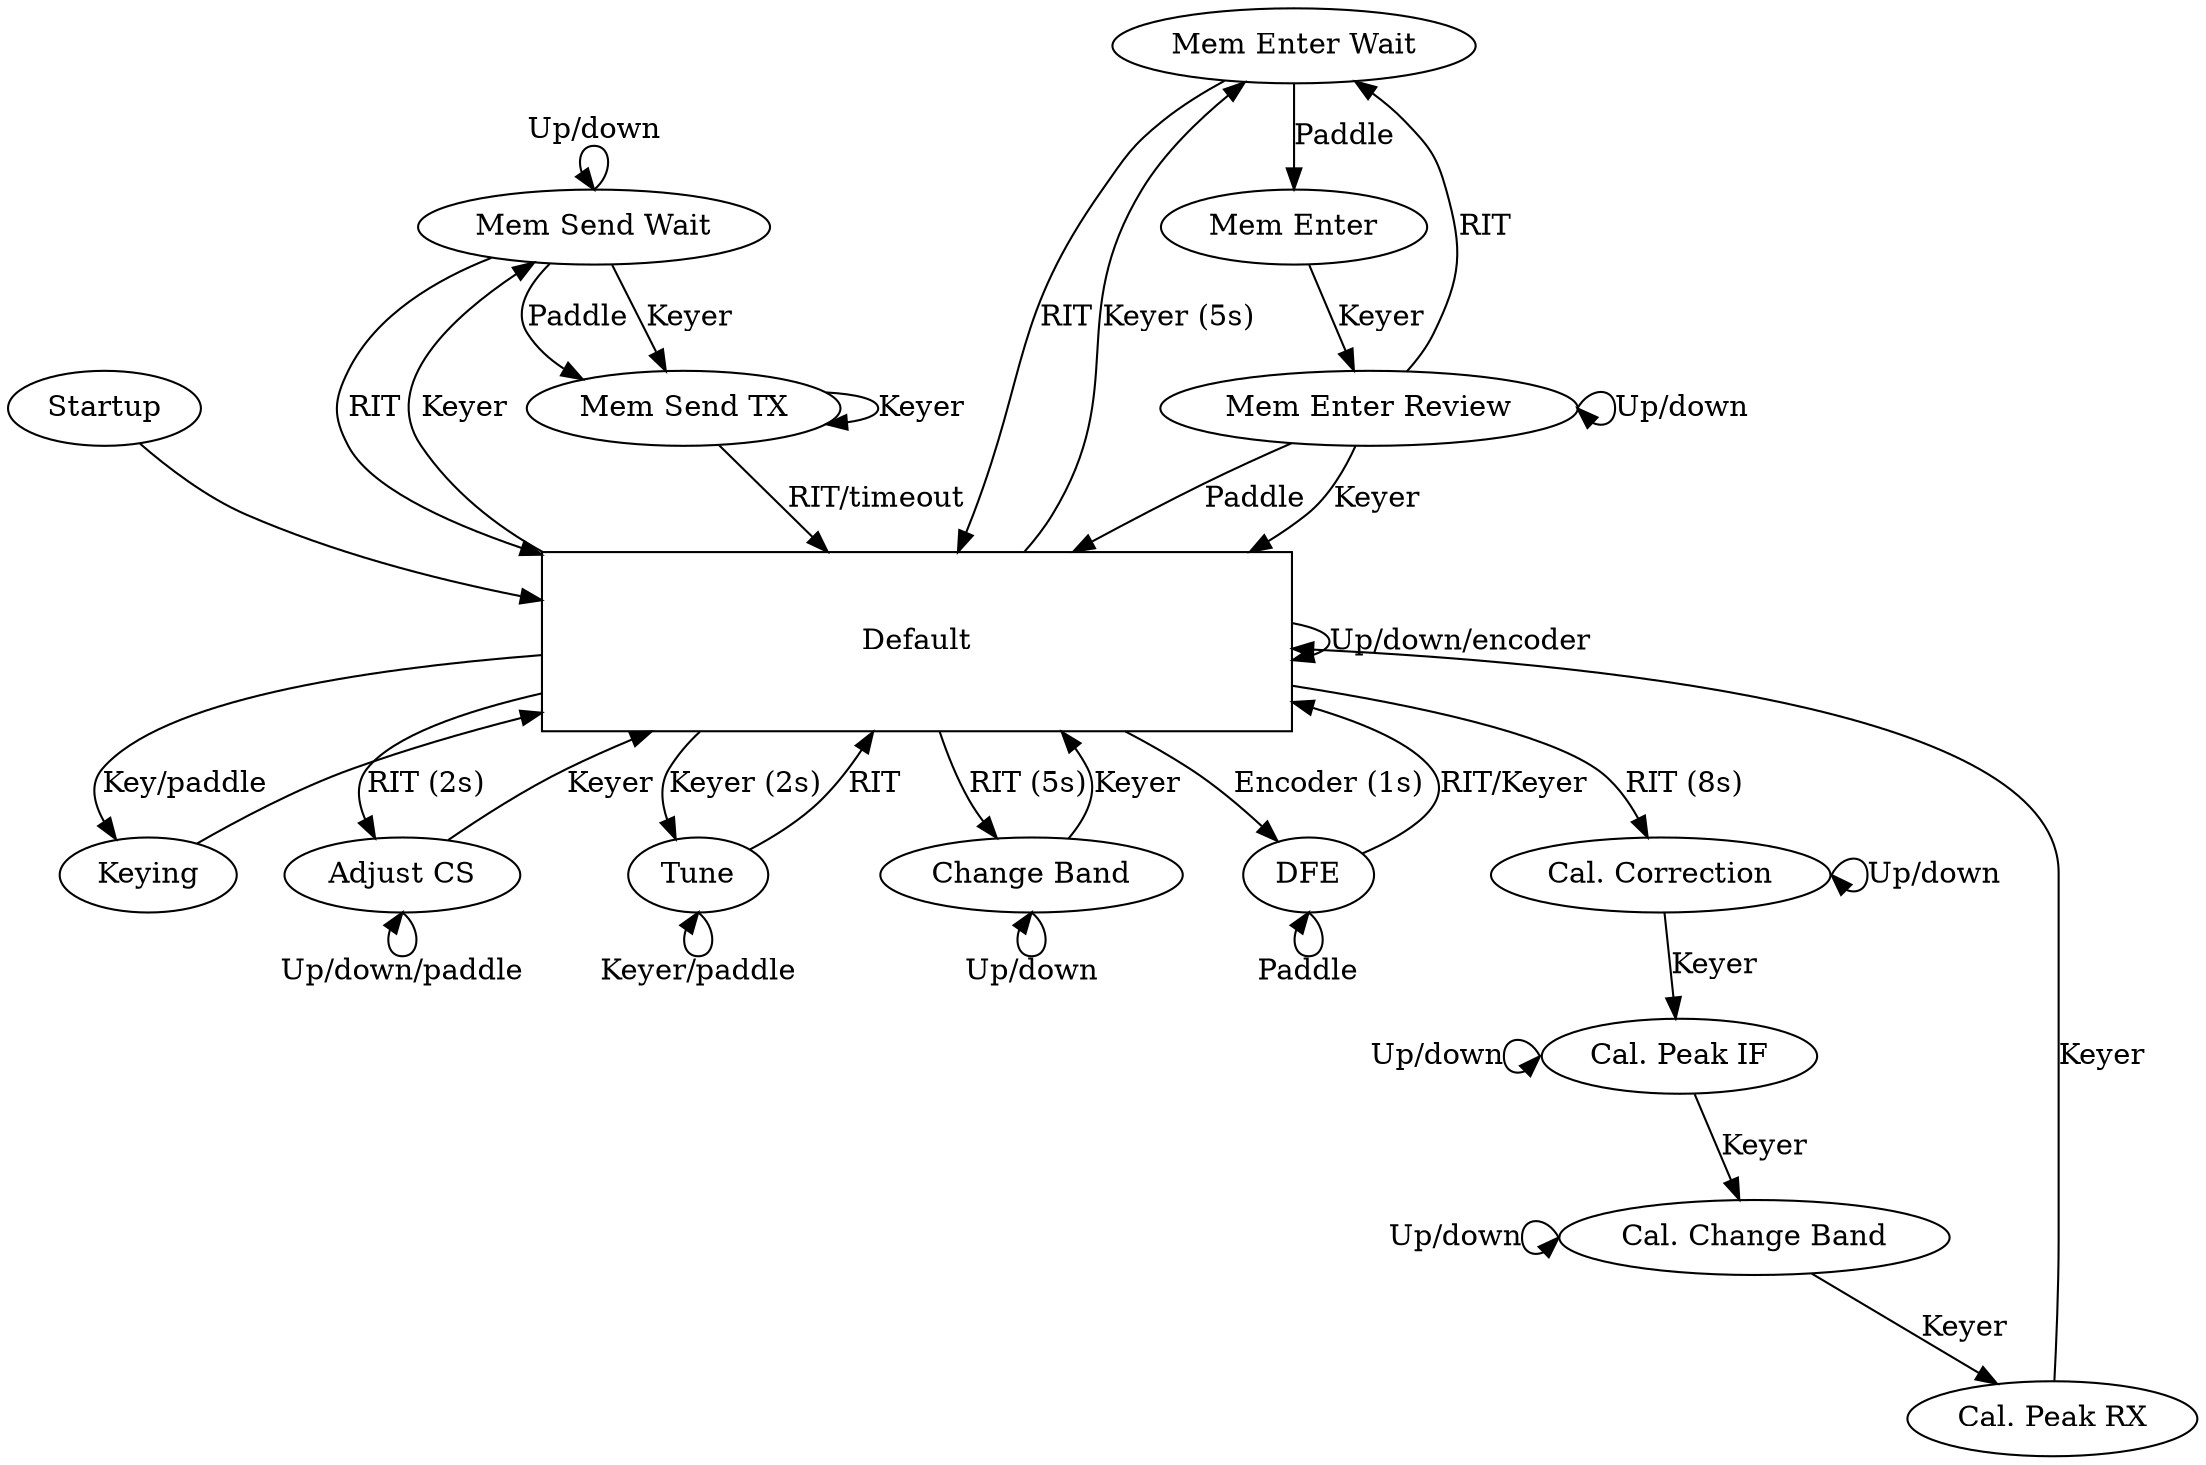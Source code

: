 digraph {
	startup [label="Startup"];
	default [label="Default", shape=rectangle, width=5, height=1.2];
	keying [label="Keying"];
	adjust_cs [label="Adjust CS"];
	tune [label="Tune"];
	change_band [label="Change Band"];
	dfe [label="DFE"];
	mem_send_wait [label="Mem Send Wait"];
	mem_send_tx [label="Mem Send TX"];
	mem_enter_wait [label="Mem Enter Wait"];
	mem_enter [label="Mem Enter"];
	mem_enter_review [label="Mem Enter Review"];
	cal_correction [label="Cal. Correction"];
	cal_peak_if [label="Cal. Peak IF"];
	cal_change_band [label="Cal. Change Band"];
	cal_peak_rx [label="Cal. Peak RX"];

	startup -> default;

	default -> default [label="Up/down/encoder"];

	default -> keying [label="Key/paddle"];
	keying -> default;

	default -> adjust_cs [label="RIT (2s)"];
	adjust_cs:s -> adjust_cs:s [label="Up/down/paddle"];
	adjust_cs -> default [label="Keyer"];

	default -> tune [label="Keyer (2s)"];
	tune:s -> tune:s [label="Keyer/paddle"];
	tune -> default [label="RIT"];

	default -> change_band [label="RIT (5s)"];
	change_band:s -> change_band:s [label="Up/down"];
	change_band -> default [label="Keyer"];

	default -> dfe [label="Encoder (1s)"];
	dfe:s -> dfe:s [label="Paddle"];
	dfe -> default [label="RIT/Keyer"];

	default -> mem_send_wait [label="Keyer", constraint=false];
	mem_send_wait -> default [label="RIT"];
	mem_send_wait:n -> mem_send_wait:n [label="Up/down"]
	mem_send_wait -> mem_send_tx [label="Paddle", constraint=false];
	mem_send_wait -> mem_send_tx [label="Keyer"];
	mem_send_tx -> mem_send_tx [label="Keyer"];
	mem_send_tx -> default [label="RIT/timeout"];

	default -> mem_enter_wait [label="Keyer (5s)", constraint=false];
	mem_enter_wait -> default [label="RIT"];
	mem_enter_wait -> mem_enter [label="Paddle"];
	mem_enter -> mem_enter_review [label="Keyer"];
	mem_enter_review -> mem_enter_wait [label="RIT"];
	mem_enter_review:e -> mem_enter_review:e [label="Up/down"];
	mem_enter_review -> default [label="Paddle"];
	mem_enter_review -> default [label="Keyer"];

	default -> cal_correction [label="RIT (8s)"];
	cal_correction:e -> cal_correction:e [label="Up/down"];
	cal_correction -> cal_peak_if [label="Keyer"];
	cal_peak_if:w -> cal_peak_if:w [label="Up/down"];
	cal_peak_if -> cal_change_band [label="Keyer"];
	cal_change_band:w -> cal_change_band:w [label="Up/down"];
	cal_change_band -> cal_peak_rx [label="Keyer"];
	cal_peak_rx -> default [label="Keyer"];
}
